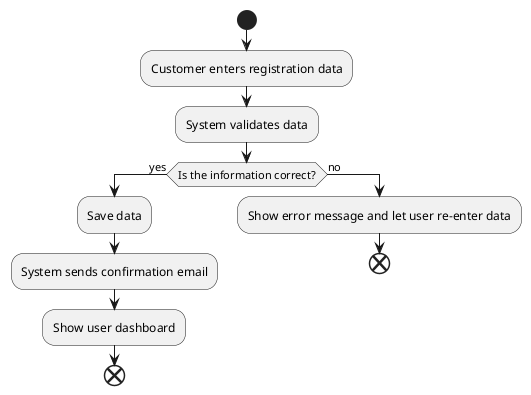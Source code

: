 @startuml Register
|Register|
start
:Customer enters registration data;
:System validates data;
if (Is the information correct?) then (yes)
    :Save data;
    :System sends confirmation email;
    :Show user dashboard;
    end
else (no)
    :Show error message and let user re-enter data;
    end
endif
@enduml
